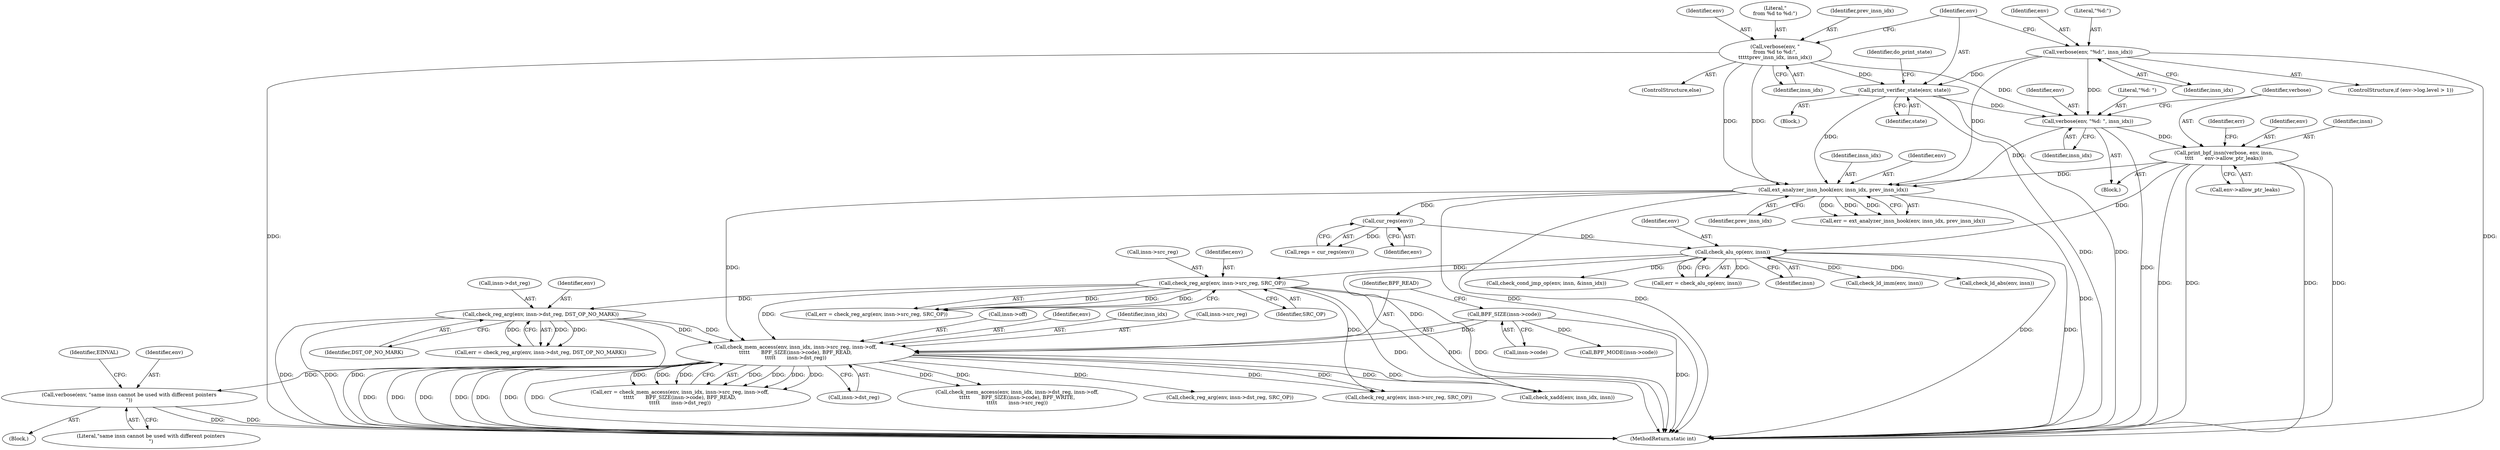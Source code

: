 digraph "0_linux_c131187db2d3fa2f8bf32fdf4e9a4ef805168467_1@pointer" {
"1000452" [label="(Call,verbose(env, \"same insn cannot be used with different pointers\n\"))"];
"1000395" [label="(Call,check_mem_access(env, insn_idx, insn->src_reg, insn->off,\n\t\t\t\t\t       BPF_SIZE(insn->code), BPF_READ,\n\t\t\t\t\t       insn->dst_reg))"];
"1000374" [label="(Call,check_reg_arg(env, insn->dst_reg, DST_OP_NO_MARK))"];
"1000362" [label="(Call,check_reg_arg(env, insn->src_reg, SRC_OP))"];
"1000350" [label="(Call,check_alu_op(env, insn))"];
"1000336" [label="(Call,cur_regs(env))"];
"1000325" [label="(Call,ext_analyzer_insn_hook(env, insn_idx, prev_insn_idx))"];
"1000297" [label="(Call,print_verifier_state(env, state))"];
"1000292" [label="(Call,verbose(env, \"\nfrom %d to %d:\",\n\t\t\t\t\tprev_insn_idx, insn_idx))"];
"1000287" [label="(Call,verbose(env, \"%d:\", insn_idx))"];
"1000315" [label="(Call,print_bpf_insn(verbose, env, insn,\n\t\t\t\t       env->allow_ptr_leaks))"];
"1000311" [label="(Call,verbose(env, \"%d: \", insn_idx))"];
"1000404" [label="(Call,BPF_SIZE(insn->code))"];
"1000290" [label="(Identifier,insn_idx)"];
"1000379" [label="(Identifier,DST_OP_NO_MARK)"];
"1000360" [label="(Call,err = check_reg_arg(env, insn->src_reg, SRC_OP))"];
"1000311" [label="(Call,verbose(env, \"%d: \", insn_idx))"];
"1000327" [label="(Identifier,insn_idx)"];
"1000376" [label="(Call,insn->dst_reg)"];
"1000837" [label="(Call,check_cond_jmp_op(env, insn, &insn_idx))"];
"1000326" [label="(Identifier,env)"];
"1000398" [label="(Call,insn->src_reg)"];
"1000317" [label="(Identifier,env)"];
"1000372" [label="(Call,err = check_reg_arg(env, insn->dst_reg, DST_OP_NO_MARK))"];
"1000348" [label="(Call,err = check_alu_op(env, insn))"];
"1000278" [label="(Block,)"];
"1000393" [label="(Call,err = check_mem_access(env, insn_idx, insn->src_reg, insn->off,\n\t\t\t\t\t       BPF_SIZE(insn->code), BPF_READ,\n\t\t\t\t\t       insn->dst_reg))"];
"1000334" [label="(Call,regs = cur_regs(env))"];
"1000287" [label="(Call,verbose(env, \"%d:\", insn_idx))"];
"1000350" [label="(Call,check_alu_op(env, insn))"];
"1000352" [label="(Identifier,insn)"];
"1000463" [label="(Call,BPF_MODE(insn->code))"];
"1000315" [label="(Call,print_bpf_insn(verbose, env, insn,\n\t\t\t\t       env->allow_ptr_leaks))"];
"1000319" [label="(Call,env->allow_ptr_leaks)"];
"1000296" [label="(Identifier,insn_idx)"];
"1000408" [label="(Identifier,BPF_READ)"];
"1000295" [label="(Identifier,prev_insn_idx)"];
"1000364" [label="(Call,insn->src_reg)"];
"1000880" [label="(Call,check_ld_imm(env, insn))"];
"1000318" [label="(Identifier,insn)"];
"1000288" [label="(Identifier,env)"];
"1000451" [label="(Block,)"];
"1000374" [label="(Call,check_reg_arg(env, insn->dst_reg, DST_OP_NO_MARK))"];
"1000299" [label="(Identifier,state)"];
"1000457" [label="(Identifier,EINVAL)"];
"1000325" [label="(Call,ext_analyzer_insn_hook(env, insn_idx, prev_insn_idx))"];
"1000297" [label="(Call,print_verifier_state(env, state))"];
"1000293" [label="(Identifier,env)"];
"1000294" [label="(Literal,\"\nfrom %d to %d:\")"];
"1000921" [label="(MethodReturn,static int)"];
"1000292" [label="(Call,verbose(env, \"\nfrom %d to %d:\",\n\t\t\t\t\tprev_insn_idx, insn_idx))"];
"1000312" [label="(Identifier,env)"];
"1000395" [label="(Call,check_mem_access(env, insn_idx, insn->src_reg, insn->off,\n\t\t\t\t\t       BPF_SIZE(insn->code), BPF_READ,\n\t\t\t\t\t       insn->dst_reg))"];
"1000401" [label="(Call,insn->off)"];
"1000289" [label="(Literal,\"%d:\")"];
"1000314" [label="(Identifier,insn_idx)"];
"1000405" [label="(Call,insn->code)"];
"1000396" [label="(Identifier,env)"];
"1000454" [label="(Literal,\"same insn cannot be used with different pointers\n\")"];
"1000362" [label="(Call,check_reg_arg(env, insn->src_reg, SRC_OP))"];
"1000517" [label="(Call,check_mem_access(env, insn_idx, insn->dst_reg, insn->off,\n\t\t\t\t\t       BPF_SIZE(insn->code), BPF_WRITE,\n\t\t\t\t\t       insn->src_reg))"];
"1000452" [label="(Call,verbose(env, \"same insn cannot be used with different pointers\n\"))"];
"1000375" [label="(Identifier,env)"];
"1000363" [label="(Identifier,env)"];
"1000865" [label="(Call,check_ld_abs(env, insn))"];
"1000328" [label="(Identifier,prev_insn_idx)"];
"1000324" [label="(Identifier,err)"];
"1000367" [label="(Identifier,SRC_OP)"];
"1000351" [label="(Identifier,env)"];
"1000301" [label="(Identifier,do_print_state)"];
"1000298" [label="(Identifier,env)"];
"1000397" [label="(Identifier,insn_idx)"];
"1000496" [label="(Call,check_reg_arg(env, insn->dst_reg, SRC_OP))"];
"1000453" [label="(Identifier,env)"];
"1000337" [label="(Identifier,env)"];
"1000471" [label="(Call,check_xadd(env, insn_idx, insn))"];
"1000323" [label="(Call,err = ext_analyzer_insn_hook(env, insn_idx, prev_insn_idx))"];
"1000291" [label="(ControlStructure,else)"];
"1000279" [label="(ControlStructure,if (env->log.level > 1))"];
"1000484" [label="(Call,check_reg_arg(env, insn->src_reg, SRC_OP))"];
"1000310" [label="(Block,)"];
"1000313" [label="(Literal,\"%d: \")"];
"1000316" [label="(Identifier,verbose)"];
"1000409" [label="(Call,insn->dst_reg)"];
"1000336" [label="(Call,cur_regs(env))"];
"1000404" [label="(Call,BPF_SIZE(insn->code))"];
"1000452" -> "1000451"  [label="AST: "];
"1000452" -> "1000454"  [label="CFG: "];
"1000453" -> "1000452"  [label="AST: "];
"1000454" -> "1000452"  [label="AST: "];
"1000457" -> "1000452"  [label="CFG: "];
"1000452" -> "1000921"  [label="DDG: "];
"1000452" -> "1000921"  [label="DDG: "];
"1000395" -> "1000452"  [label="DDG: "];
"1000395" -> "1000393"  [label="AST: "];
"1000395" -> "1000409"  [label="CFG: "];
"1000396" -> "1000395"  [label="AST: "];
"1000397" -> "1000395"  [label="AST: "];
"1000398" -> "1000395"  [label="AST: "];
"1000401" -> "1000395"  [label="AST: "];
"1000404" -> "1000395"  [label="AST: "];
"1000408" -> "1000395"  [label="AST: "];
"1000409" -> "1000395"  [label="AST: "];
"1000393" -> "1000395"  [label="CFG: "];
"1000395" -> "1000921"  [label="DDG: "];
"1000395" -> "1000921"  [label="DDG: "];
"1000395" -> "1000921"  [label="DDG: "];
"1000395" -> "1000921"  [label="DDG: "];
"1000395" -> "1000921"  [label="DDG: "];
"1000395" -> "1000921"  [label="DDG: "];
"1000395" -> "1000921"  [label="DDG: "];
"1000395" -> "1000393"  [label="DDG: "];
"1000395" -> "1000393"  [label="DDG: "];
"1000395" -> "1000393"  [label="DDG: "];
"1000395" -> "1000393"  [label="DDG: "];
"1000395" -> "1000393"  [label="DDG: "];
"1000395" -> "1000393"  [label="DDG: "];
"1000395" -> "1000393"  [label="DDG: "];
"1000374" -> "1000395"  [label="DDG: "];
"1000374" -> "1000395"  [label="DDG: "];
"1000325" -> "1000395"  [label="DDG: "];
"1000362" -> "1000395"  [label="DDG: "];
"1000404" -> "1000395"  [label="DDG: "];
"1000395" -> "1000471"  [label="DDG: "];
"1000395" -> "1000471"  [label="DDG: "];
"1000395" -> "1000484"  [label="DDG: "];
"1000395" -> "1000484"  [label="DDG: "];
"1000395" -> "1000496"  [label="DDG: "];
"1000395" -> "1000517"  [label="DDG: "];
"1000395" -> "1000517"  [label="DDG: "];
"1000374" -> "1000372"  [label="AST: "];
"1000374" -> "1000379"  [label="CFG: "];
"1000375" -> "1000374"  [label="AST: "];
"1000376" -> "1000374"  [label="AST: "];
"1000379" -> "1000374"  [label="AST: "];
"1000372" -> "1000374"  [label="CFG: "];
"1000374" -> "1000921"  [label="DDG: "];
"1000374" -> "1000921"  [label="DDG: "];
"1000374" -> "1000921"  [label="DDG: "];
"1000374" -> "1000372"  [label="DDG: "];
"1000374" -> "1000372"  [label="DDG: "];
"1000374" -> "1000372"  [label="DDG: "];
"1000362" -> "1000374"  [label="DDG: "];
"1000362" -> "1000360"  [label="AST: "];
"1000362" -> "1000367"  [label="CFG: "];
"1000363" -> "1000362"  [label="AST: "];
"1000364" -> "1000362"  [label="AST: "];
"1000367" -> "1000362"  [label="AST: "];
"1000360" -> "1000362"  [label="CFG: "];
"1000362" -> "1000921"  [label="DDG: "];
"1000362" -> "1000921"  [label="DDG: "];
"1000362" -> "1000921"  [label="DDG: "];
"1000362" -> "1000360"  [label="DDG: "];
"1000362" -> "1000360"  [label="DDG: "];
"1000362" -> "1000360"  [label="DDG: "];
"1000350" -> "1000362"  [label="DDG: "];
"1000362" -> "1000484"  [label="DDG: "];
"1000350" -> "1000348"  [label="AST: "];
"1000350" -> "1000352"  [label="CFG: "];
"1000351" -> "1000350"  [label="AST: "];
"1000352" -> "1000350"  [label="AST: "];
"1000348" -> "1000350"  [label="CFG: "];
"1000350" -> "1000921"  [label="DDG: "];
"1000350" -> "1000921"  [label="DDG: "];
"1000350" -> "1000348"  [label="DDG: "];
"1000350" -> "1000348"  [label="DDG: "];
"1000336" -> "1000350"  [label="DDG: "];
"1000315" -> "1000350"  [label="DDG: "];
"1000350" -> "1000471"  [label="DDG: "];
"1000350" -> "1000837"  [label="DDG: "];
"1000350" -> "1000865"  [label="DDG: "];
"1000350" -> "1000880"  [label="DDG: "];
"1000336" -> "1000334"  [label="AST: "];
"1000336" -> "1000337"  [label="CFG: "];
"1000337" -> "1000336"  [label="AST: "];
"1000334" -> "1000336"  [label="CFG: "];
"1000336" -> "1000334"  [label="DDG: "];
"1000325" -> "1000336"  [label="DDG: "];
"1000325" -> "1000323"  [label="AST: "];
"1000325" -> "1000328"  [label="CFG: "];
"1000326" -> "1000325"  [label="AST: "];
"1000327" -> "1000325"  [label="AST: "];
"1000328" -> "1000325"  [label="AST: "];
"1000323" -> "1000325"  [label="CFG: "];
"1000325" -> "1000921"  [label="DDG: "];
"1000325" -> "1000921"  [label="DDG: "];
"1000325" -> "1000921"  [label="DDG: "];
"1000325" -> "1000323"  [label="DDG: "];
"1000325" -> "1000323"  [label="DDG: "];
"1000325" -> "1000323"  [label="DDG: "];
"1000297" -> "1000325"  [label="DDG: "];
"1000315" -> "1000325"  [label="DDG: "];
"1000287" -> "1000325"  [label="DDG: "];
"1000292" -> "1000325"  [label="DDG: "];
"1000292" -> "1000325"  [label="DDG: "];
"1000311" -> "1000325"  [label="DDG: "];
"1000297" -> "1000278"  [label="AST: "];
"1000297" -> "1000299"  [label="CFG: "];
"1000298" -> "1000297"  [label="AST: "];
"1000299" -> "1000297"  [label="AST: "];
"1000301" -> "1000297"  [label="CFG: "];
"1000297" -> "1000921"  [label="DDG: "];
"1000297" -> "1000921"  [label="DDG: "];
"1000292" -> "1000297"  [label="DDG: "];
"1000287" -> "1000297"  [label="DDG: "];
"1000297" -> "1000311"  [label="DDG: "];
"1000292" -> "1000291"  [label="AST: "];
"1000292" -> "1000296"  [label="CFG: "];
"1000293" -> "1000292"  [label="AST: "];
"1000294" -> "1000292"  [label="AST: "];
"1000295" -> "1000292"  [label="AST: "];
"1000296" -> "1000292"  [label="AST: "];
"1000298" -> "1000292"  [label="CFG: "];
"1000292" -> "1000921"  [label="DDG: "];
"1000292" -> "1000311"  [label="DDG: "];
"1000287" -> "1000279"  [label="AST: "];
"1000287" -> "1000290"  [label="CFG: "];
"1000288" -> "1000287"  [label="AST: "];
"1000289" -> "1000287"  [label="AST: "];
"1000290" -> "1000287"  [label="AST: "];
"1000298" -> "1000287"  [label="CFG: "];
"1000287" -> "1000921"  [label="DDG: "];
"1000287" -> "1000311"  [label="DDG: "];
"1000315" -> "1000310"  [label="AST: "];
"1000315" -> "1000319"  [label="CFG: "];
"1000316" -> "1000315"  [label="AST: "];
"1000317" -> "1000315"  [label="AST: "];
"1000318" -> "1000315"  [label="AST: "];
"1000319" -> "1000315"  [label="AST: "];
"1000324" -> "1000315"  [label="CFG: "];
"1000315" -> "1000921"  [label="DDG: "];
"1000315" -> "1000921"  [label="DDG: "];
"1000315" -> "1000921"  [label="DDG: "];
"1000315" -> "1000921"  [label="DDG: "];
"1000311" -> "1000315"  [label="DDG: "];
"1000311" -> "1000310"  [label="AST: "];
"1000311" -> "1000314"  [label="CFG: "];
"1000312" -> "1000311"  [label="AST: "];
"1000313" -> "1000311"  [label="AST: "];
"1000314" -> "1000311"  [label="AST: "];
"1000316" -> "1000311"  [label="CFG: "];
"1000311" -> "1000921"  [label="DDG: "];
"1000404" -> "1000405"  [label="CFG: "];
"1000405" -> "1000404"  [label="AST: "];
"1000408" -> "1000404"  [label="CFG: "];
"1000404" -> "1000921"  [label="DDG: "];
"1000404" -> "1000463"  [label="DDG: "];
}
